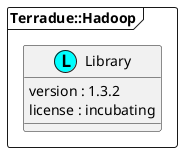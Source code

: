@startuml
package "Terradue::Hadoop" <<Frame>> {
  class "Library" as namespace_terradue_1_1_hadoop << (L, cyan) >> [[../technology/packages/namespace_terradue_1_1_hadoop.html]] {
     version : 1.3.2 
     license : incubating
  }
}
@enduml
